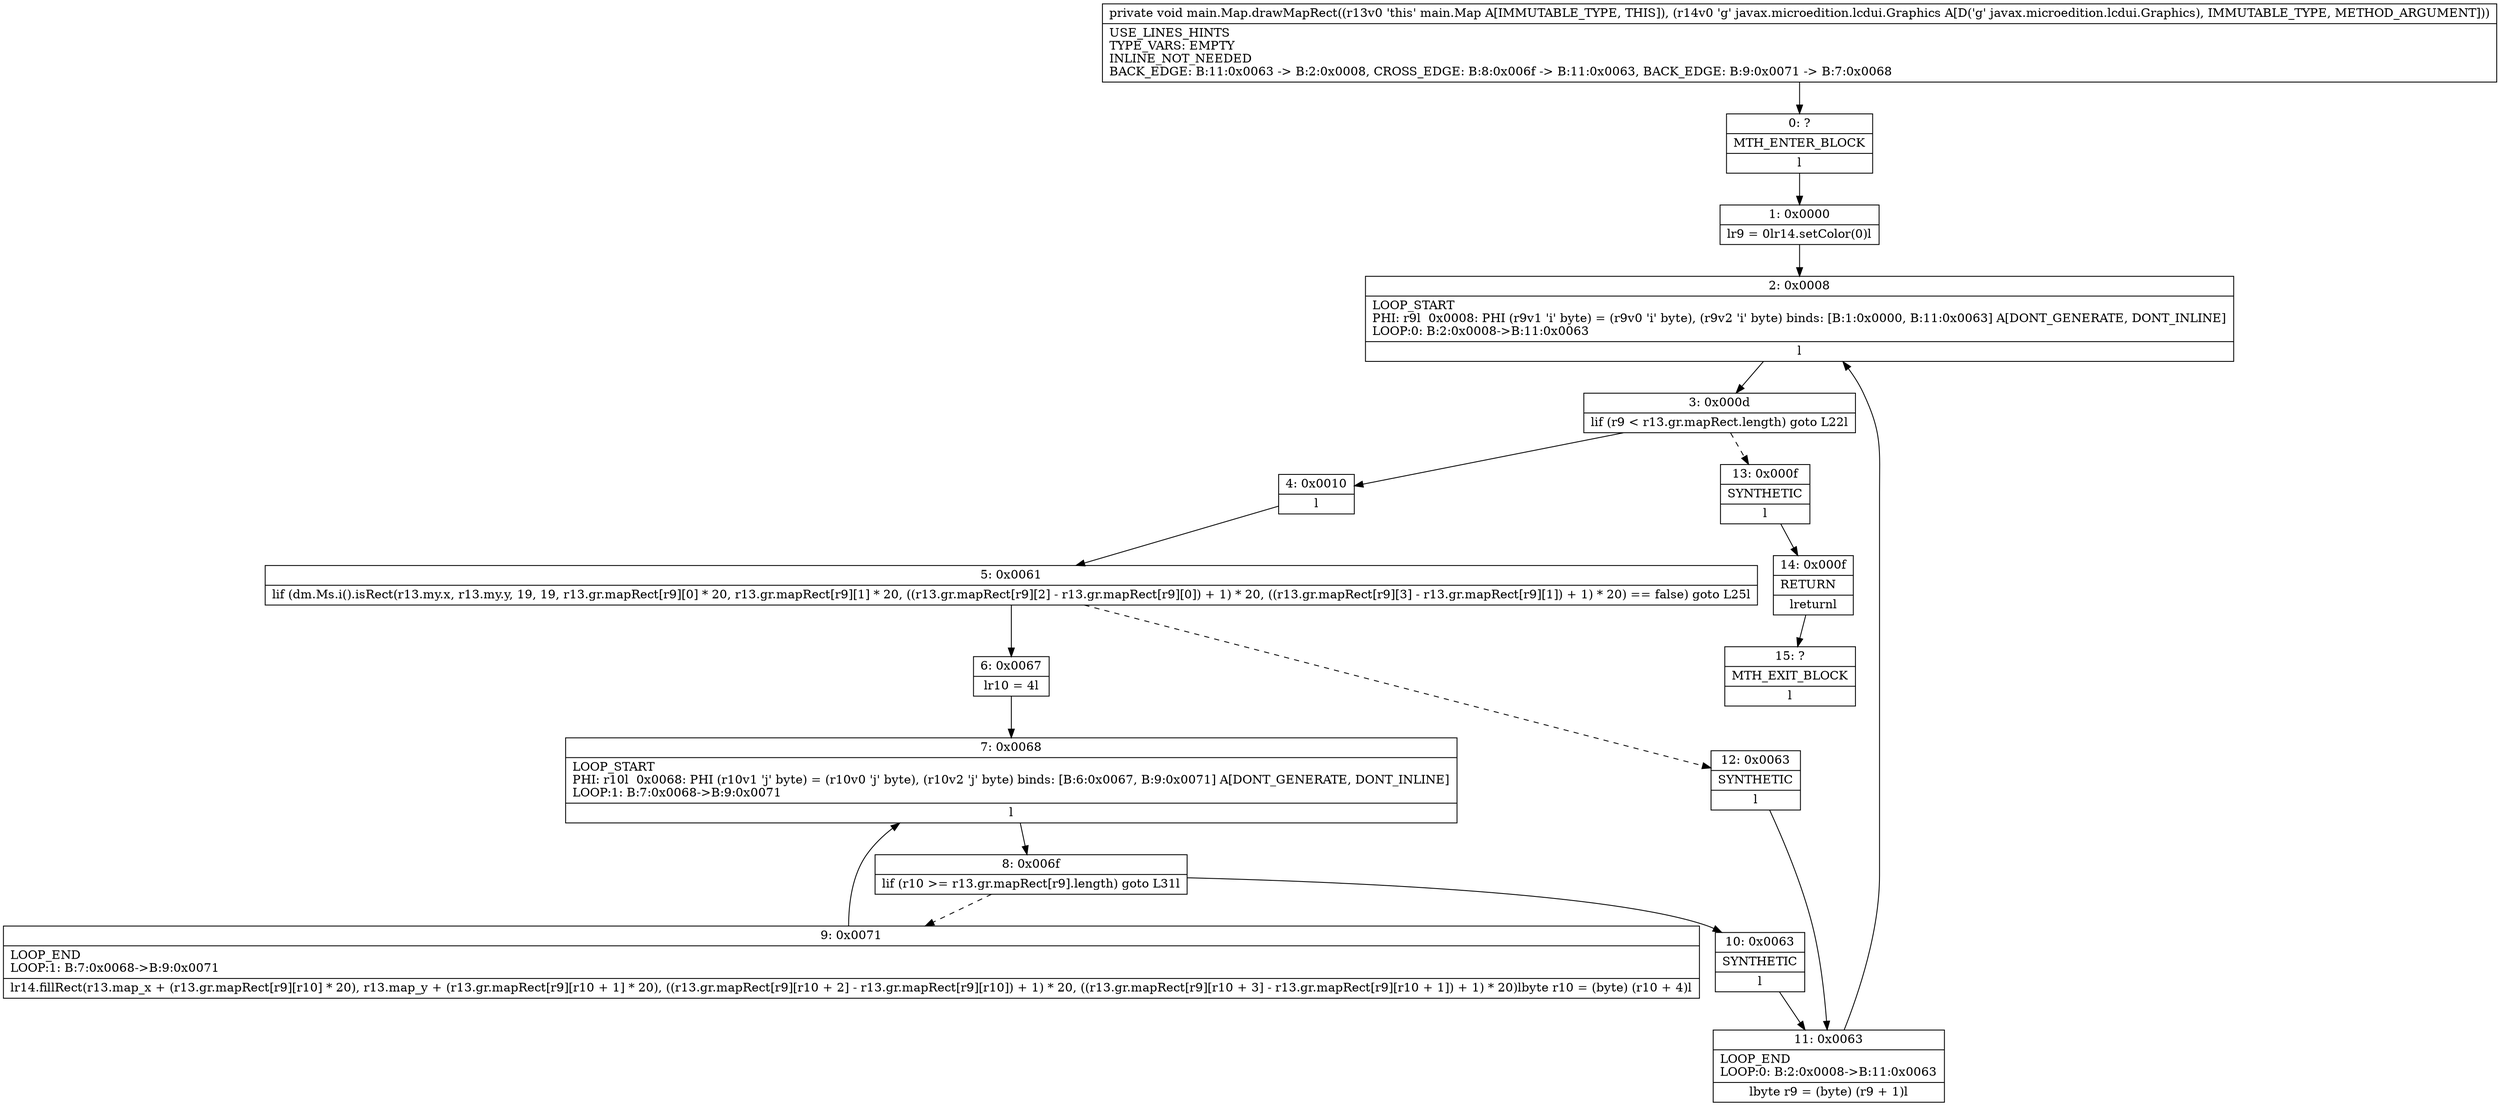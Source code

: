 digraph "CFG formain.Map.drawMapRect(Ljavax\/microedition\/lcdui\/Graphics;)V" {
Node_0 [shape=record,label="{0\:\ ?|MTH_ENTER_BLOCK\l|l}"];
Node_1 [shape=record,label="{1\:\ 0x0000|lr9 = 0lr14.setColor(0)l}"];
Node_2 [shape=record,label="{2\:\ 0x0008|LOOP_START\lPHI: r9l  0x0008: PHI (r9v1 'i' byte) = (r9v0 'i' byte), (r9v2 'i' byte) binds: [B:1:0x0000, B:11:0x0063] A[DONT_GENERATE, DONT_INLINE]\lLOOP:0: B:2:0x0008\-\>B:11:0x0063\l|l}"];
Node_3 [shape=record,label="{3\:\ 0x000d|lif (r9 \< r13.gr.mapRect.length) goto L22l}"];
Node_4 [shape=record,label="{4\:\ 0x0010|l}"];
Node_5 [shape=record,label="{5\:\ 0x0061|lif (dm.Ms.i().isRect(r13.my.x, r13.my.y, 19, 19, r13.gr.mapRect[r9][0] * 20, r13.gr.mapRect[r9][1] * 20, ((r13.gr.mapRect[r9][2] \- r13.gr.mapRect[r9][0]) + 1) * 20, ((r13.gr.mapRect[r9][3] \- r13.gr.mapRect[r9][1]) + 1) * 20) == false) goto L25l}"];
Node_6 [shape=record,label="{6\:\ 0x0067|lr10 = 4l}"];
Node_7 [shape=record,label="{7\:\ 0x0068|LOOP_START\lPHI: r10l  0x0068: PHI (r10v1 'j' byte) = (r10v0 'j' byte), (r10v2 'j' byte) binds: [B:6:0x0067, B:9:0x0071] A[DONT_GENERATE, DONT_INLINE]\lLOOP:1: B:7:0x0068\-\>B:9:0x0071\l|l}"];
Node_8 [shape=record,label="{8\:\ 0x006f|lif (r10 \>= r13.gr.mapRect[r9].length) goto L31l}"];
Node_9 [shape=record,label="{9\:\ 0x0071|LOOP_END\lLOOP:1: B:7:0x0068\-\>B:9:0x0071\l|lr14.fillRect(r13.map_x + (r13.gr.mapRect[r9][r10] * 20), r13.map_y + (r13.gr.mapRect[r9][r10 + 1] * 20), ((r13.gr.mapRect[r9][r10 + 2] \- r13.gr.mapRect[r9][r10]) + 1) * 20, ((r13.gr.mapRect[r9][r10 + 3] \- r13.gr.mapRect[r9][r10 + 1]) + 1) * 20)lbyte r10 = (byte) (r10 + 4)l}"];
Node_10 [shape=record,label="{10\:\ 0x0063|SYNTHETIC\l|l}"];
Node_11 [shape=record,label="{11\:\ 0x0063|LOOP_END\lLOOP:0: B:2:0x0008\-\>B:11:0x0063\l|lbyte r9 = (byte) (r9 + 1)l}"];
Node_12 [shape=record,label="{12\:\ 0x0063|SYNTHETIC\l|l}"];
Node_13 [shape=record,label="{13\:\ 0x000f|SYNTHETIC\l|l}"];
Node_14 [shape=record,label="{14\:\ 0x000f|RETURN\l|lreturnl}"];
Node_15 [shape=record,label="{15\:\ ?|MTH_EXIT_BLOCK\l|l}"];
MethodNode[shape=record,label="{private void main.Map.drawMapRect((r13v0 'this' main.Map A[IMMUTABLE_TYPE, THIS]), (r14v0 'g' javax.microedition.lcdui.Graphics A[D('g' javax.microedition.lcdui.Graphics), IMMUTABLE_TYPE, METHOD_ARGUMENT]))  | USE_LINES_HINTS\lTYPE_VARS: EMPTY\lINLINE_NOT_NEEDED\lBACK_EDGE: B:11:0x0063 \-\> B:2:0x0008, CROSS_EDGE: B:8:0x006f \-\> B:11:0x0063, BACK_EDGE: B:9:0x0071 \-\> B:7:0x0068\l}"];
MethodNode -> Node_0;
Node_0 -> Node_1;
Node_1 -> Node_2;
Node_2 -> Node_3;
Node_3 -> Node_4;
Node_3 -> Node_13[style=dashed];
Node_4 -> Node_5;
Node_5 -> Node_6;
Node_5 -> Node_12[style=dashed];
Node_6 -> Node_7;
Node_7 -> Node_8;
Node_8 -> Node_9[style=dashed];
Node_8 -> Node_10;
Node_9 -> Node_7;
Node_10 -> Node_11;
Node_11 -> Node_2;
Node_12 -> Node_11;
Node_13 -> Node_14;
Node_14 -> Node_15;
}

